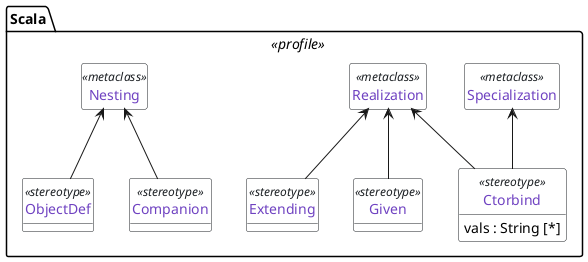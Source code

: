 @startuml
 package Scala <<profile>> {
    class Specialization <<metaclass>> 
    class Realization <<metaclass>> 
    class Nesting <<metaclass>> 


    class Extending <<stereotype>>
    class Given <<stereotype>> 
    class ObjectDef <<stereotype>> 
    class Companion <<stereotype>> 
    class Ctorbind <<stereotype>> {
        vals : String [*]
    }

    Realization <-- Extending
    Realization <-- Given
    Nesting <-- Companion 
    Realization <-- Ctorbind
    Specialization <-- Ctorbind
    Nesting <-- ObjectDef
 }

hide circle 
hide <<metaclass>> members
hide methods


skinparam defaultFontName Source Code Pro

skinparam ClassStereotypeFontColor #1b1f23

skinparam class {
    BackgroundColor White
    BorderColor #1b1f23
    ArrowColor #1b1f23
    FontColor #6f42c1
}

skinparam note {
    BackgroundColor White
    BorderColor #1b1f23
    ArrowColor #1b1f23
    FontColor #d73a49
}


skinparam stereotype {
    FontColor #d73a49
}
@enduml 